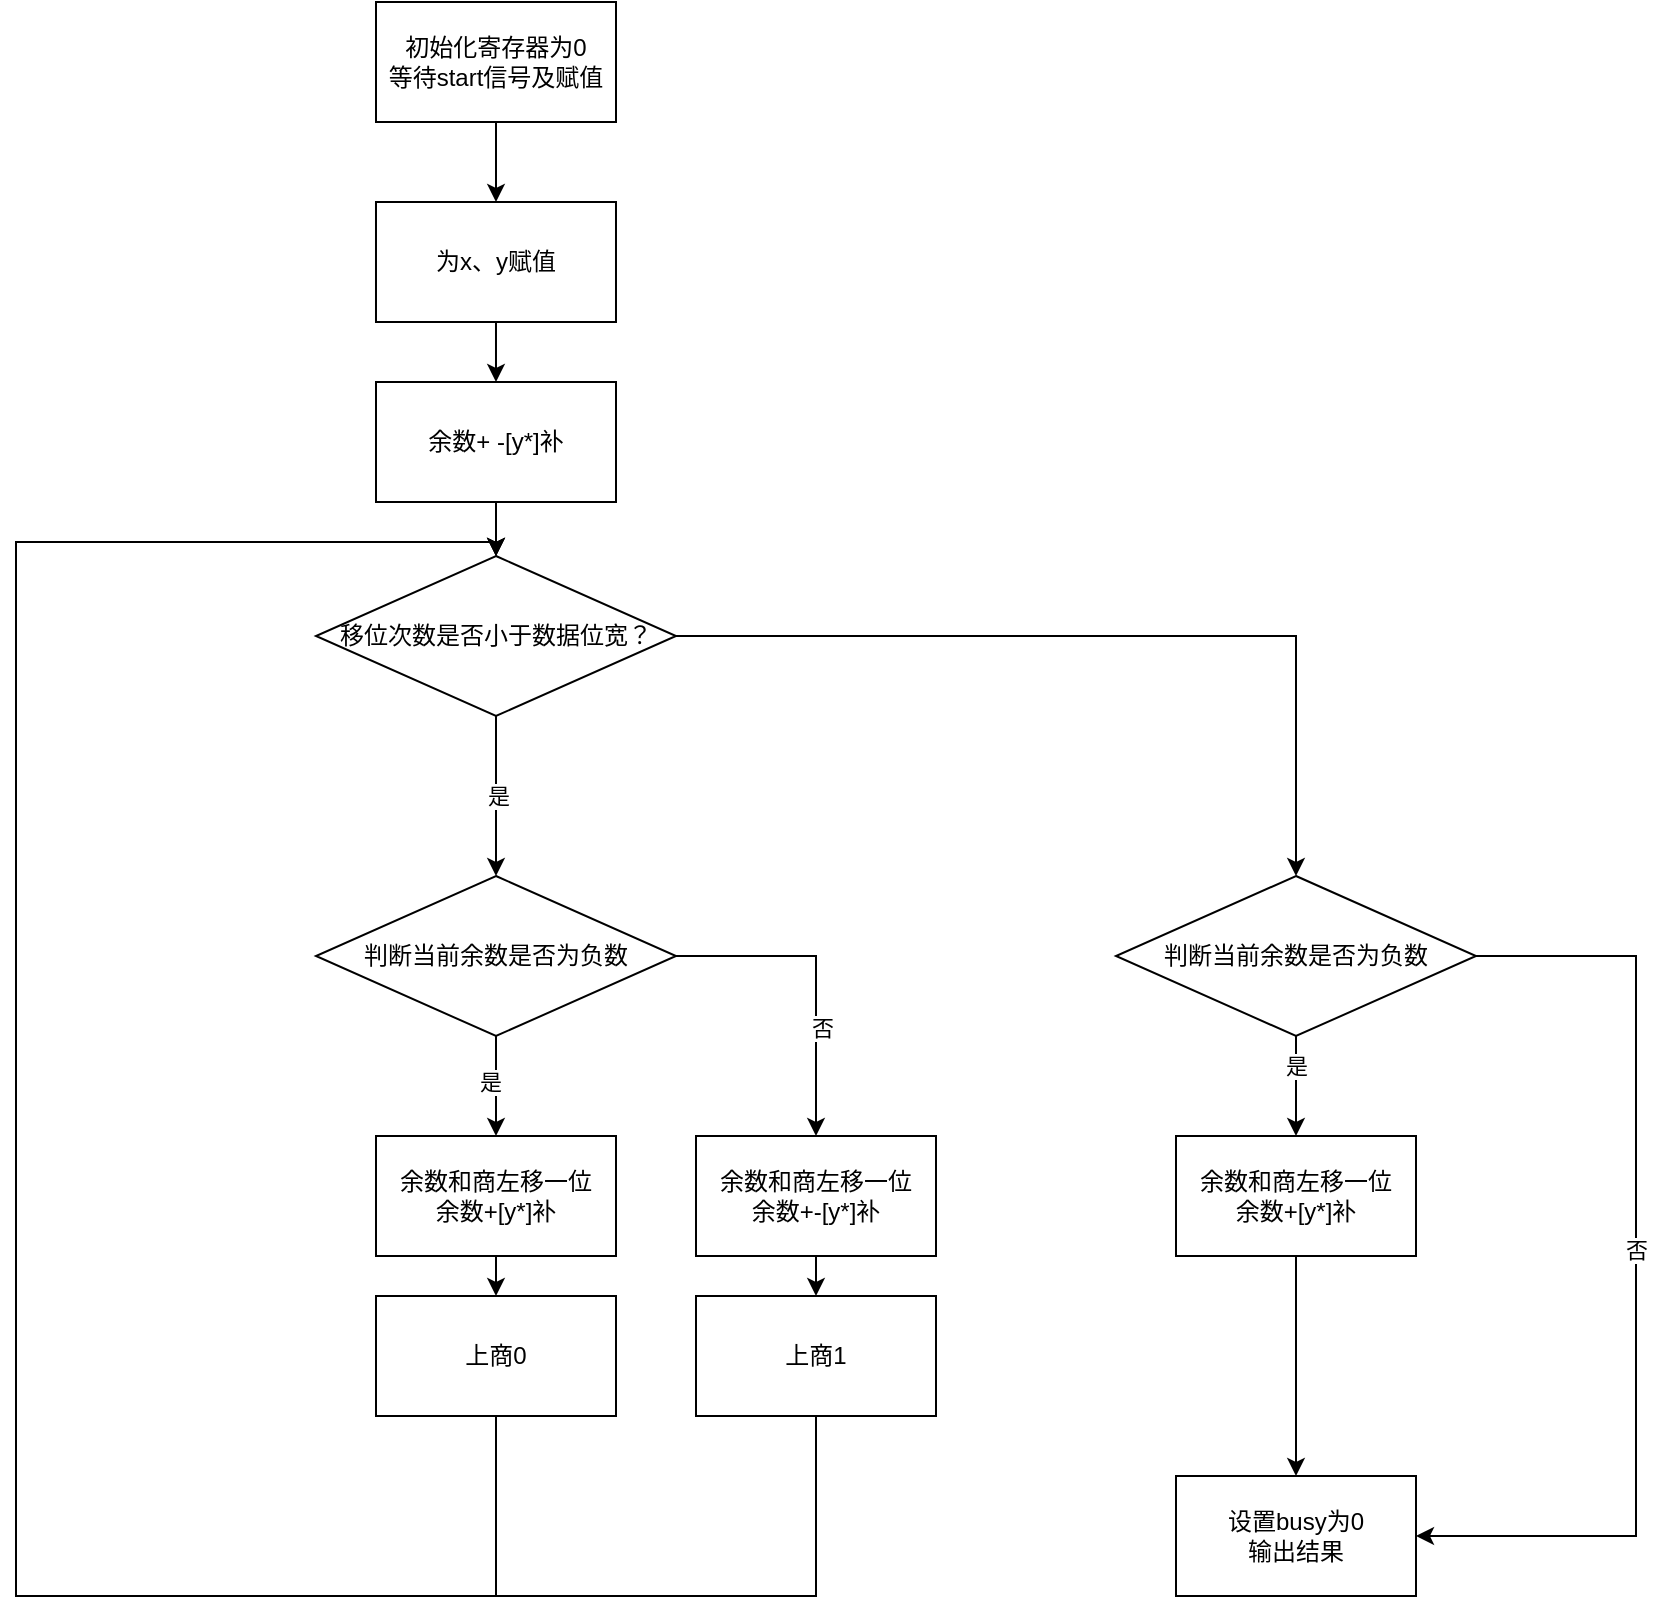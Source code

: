<mxfile version="24.4.13" type="github">
  <diagram name="第 1 页" id="ti7OxOrkR3i0LKEO_s68">
    <mxGraphModel dx="2480" dy="1414" grid="1" gridSize="10" guides="1" tooltips="1" connect="1" arrows="1" fold="1" page="1" pageScale="1" pageWidth="1169" pageHeight="827" math="0" shadow="0">
      <root>
        <mxCell id="0" />
        <mxCell id="1" parent="0" />
        <mxCell id="pqfTvtI4yhCtLm114-ir-30" style="edgeStyle=orthogonalEdgeStyle;rounded=0;orthogonalLoop=1;jettySize=auto;html=1;exitX=0.5;exitY=1;exitDx=0;exitDy=0;entryX=0.5;entryY=0;entryDx=0;entryDy=0;" edge="1" parent="1" source="pqfTvtI4yhCtLm114-ir-2" target="pqfTvtI4yhCtLm114-ir-13">
          <mxGeometry relative="1" as="geometry" />
        </mxCell>
        <mxCell id="pqfTvtI4yhCtLm114-ir-31" value="是" style="edgeLabel;html=1;align=center;verticalAlign=middle;resizable=0;points=[];" vertex="1" connectable="0" parent="pqfTvtI4yhCtLm114-ir-30">
          <mxGeometry x="-0.084" y="-3" relative="1" as="geometry">
            <mxPoint as="offset" />
          </mxGeometry>
        </mxCell>
        <mxCell id="pqfTvtI4yhCtLm114-ir-32" style="edgeStyle=orthogonalEdgeStyle;rounded=0;orthogonalLoop=1;jettySize=auto;html=1;exitX=1;exitY=0.5;exitDx=0;exitDy=0;" edge="1" parent="1" source="pqfTvtI4yhCtLm114-ir-2" target="pqfTvtI4yhCtLm114-ir-4">
          <mxGeometry relative="1" as="geometry" />
        </mxCell>
        <mxCell id="pqfTvtI4yhCtLm114-ir-33" value="否" style="edgeLabel;html=1;align=center;verticalAlign=middle;resizable=0;points=[];" vertex="1" connectable="0" parent="pqfTvtI4yhCtLm114-ir-32">
          <mxGeometry x="0.324" y="3" relative="1" as="geometry">
            <mxPoint as="offset" />
          </mxGeometry>
        </mxCell>
        <mxCell id="pqfTvtI4yhCtLm114-ir-2" value="判断当前余数是否为负数" style="rhombus;whiteSpace=wrap;html=1;rounded=0;" vertex="1" parent="1">
          <mxGeometry x="310" y="467" width="180" height="80" as="geometry" />
        </mxCell>
        <mxCell id="pqfTvtI4yhCtLm114-ir-48" style="edgeStyle=orthogonalEdgeStyle;rounded=0;orthogonalLoop=1;jettySize=auto;html=1;exitX=0.5;exitY=1;exitDx=0;exitDy=0;entryX=0.5;entryY=0;entryDx=0;entryDy=0;" edge="1" parent="1" source="pqfTvtI4yhCtLm114-ir-4" target="pqfTvtI4yhCtLm114-ir-46">
          <mxGeometry relative="1" as="geometry" />
        </mxCell>
        <mxCell id="pqfTvtI4yhCtLm114-ir-4" value="余数和商左移一位&lt;div&gt;余数+-[y*]补&lt;/div&gt;" style="whiteSpace=wrap;html=1;rounded=0;" vertex="1" parent="1">
          <mxGeometry x="500" y="597" width="120" height="60" as="geometry" />
        </mxCell>
        <mxCell id="pqfTvtI4yhCtLm114-ir-49" style="edgeStyle=orthogonalEdgeStyle;rounded=0;orthogonalLoop=1;jettySize=auto;html=1;exitX=0.5;exitY=1;exitDx=0;exitDy=0;entryX=0.5;entryY=0;entryDx=0;entryDy=0;" edge="1" parent="1" source="pqfTvtI4yhCtLm114-ir-13" target="pqfTvtI4yhCtLm114-ir-44">
          <mxGeometry relative="1" as="geometry" />
        </mxCell>
        <mxCell id="pqfTvtI4yhCtLm114-ir-13" value="余数和商左移一位&lt;div&gt;余数+[y*]补&lt;br&gt;&lt;/div&gt;" style="rounded=0;whiteSpace=wrap;html=1;" vertex="1" parent="1">
          <mxGeometry x="340" y="597" width="120" height="60" as="geometry" />
        </mxCell>
        <mxCell id="pqfTvtI4yhCtLm114-ir-50" style="edgeStyle=orthogonalEdgeStyle;rounded=0;orthogonalLoop=1;jettySize=auto;html=1;exitX=0.5;exitY=1;exitDx=0;exitDy=0;entryX=0.5;entryY=0;entryDx=0;entryDy=0;" edge="1" parent="1" source="pqfTvtI4yhCtLm114-ir-18" target="pqfTvtI4yhCtLm114-ir-2">
          <mxGeometry relative="1" as="geometry" />
        </mxCell>
        <mxCell id="pqfTvtI4yhCtLm114-ir-51" value="是" style="edgeLabel;html=1;align=center;verticalAlign=middle;resizable=0;points=[];" vertex="1" connectable="0" parent="pqfTvtI4yhCtLm114-ir-50">
          <mxGeometry y="1" relative="1" as="geometry">
            <mxPoint as="offset" />
          </mxGeometry>
        </mxCell>
        <mxCell id="pqfTvtI4yhCtLm114-ir-53" style="edgeStyle=orthogonalEdgeStyle;rounded=0;orthogonalLoop=1;jettySize=auto;html=1;exitX=1;exitY=0.5;exitDx=0;exitDy=0;" edge="1" parent="1" source="pqfTvtI4yhCtLm114-ir-18" target="pqfTvtI4yhCtLm114-ir-54">
          <mxGeometry relative="1" as="geometry">
            <mxPoint x="840" y="477" as="targetPoint" />
          </mxGeometry>
        </mxCell>
        <mxCell id="pqfTvtI4yhCtLm114-ir-18" value="移位次数是否小于数据位宽？" style="rhombus;whiteSpace=wrap;html=1;" vertex="1" parent="1">
          <mxGeometry x="310" y="307" width="180" height="80" as="geometry" />
        </mxCell>
        <mxCell id="pqfTvtI4yhCtLm114-ir-66" style="edgeStyle=orthogonalEdgeStyle;rounded=0;orthogonalLoop=1;jettySize=auto;html=1;entryX=0.5;entryY=0;entryDx=0;entryDy=0;" edge="1" parent="1" source="pqfTvtI4yhCtLm114-ir-21" target="pqfTvtI4yhCtLm114-ir-18">
          <mxGeometry relative="1" as="geometry" />
        </mxCell>
        <mxCell id="pqfTvtI4yhCtLm114-ir-21" value="余数+ -[y*]补" style="rounded=0;whiteSpace=wrap;html=1;" vertex="1" parent="1">
          <mxGeometry x="340" y="220" width="120" height="60" as="geometry" />
        </mxCell>
        <mxCell id="pqfTvtI4yhCtLm114-ir-52" style="edgeStyle=orthogonalEdgeStyle;rounded=0;orthogonalLoop=1;jettySize=auto;html=1;exitX=0.5;exitY=1;exitDx=0;exitDy=0;entryX=0.5;entryY=0;entryDx=0;entryDy=0;" edge="1" parent="1" source="pqfTvtI4yhCtLm114-ir-44" target="pqfTvtI4yhCtLm114-ir-18">
          <mxGeometry relative="1" as="geometry">
            <mxPoint x="480" y="837" as="targetPoint" />
            <Array as="points">
              <mxPoint x="400" y="827" />
              <mxPoint x="160" y="827" />
              <mxPoint x="160" y="300" />
              <mxPoint x="400" y="300" />
            </Array>
          </mxGeometry>
        </mxCell>
        <mxCell id="pqfTvtI4yhCtLm114-ir-44" value="上商0" style="rounded=0;whiteSpace=wrap;html=1;" vertex="1" parent="1">
          <mxGeometry x="340" y="677" width="120" height="60" as="geometry" />
        </mxCell>
        <mxCell id="pqfTvtI4yhCtLm114-ir-64" style="edgeStyle=orthogonalEdgeStyle;rounded=0;orthogonalLoop=1;jettySize=auto;html=1;exitX=0.5;exitY=1;exitDx=0;exitDy=0;" edge="1" parent="1" source="pqfTvtI4yhCtLm114-ir-46" target="pqfTvtI4yhCtLm114-ir-18">
          <mxGeometry relative="1" as="geometry">
            <mxPoint x="400" y="310" as="targetPoint" />
            <Array as="points">
              <mxPoint x="560" y="827" />
              <mxPoint x="160" y="827" />
              <mxPoint x="160" y="300" />
              <mxPoint x="400" y="300" />
            </Array>
          </mxGeometry>
        </mxCell>
        <mxCell id="pqfTvtI4yhCtLm114-ir-46" value="&lt;div&gt;上商1&lt;br&gt;&lt;/div&gt;" style="rounded=0;whiteSpace=wrap;html=1;" vertex="1" parent="1">
          <mxGeometry x="500" y="677" width="120" height="60" as="geometry" />
        </mxCell>
        <mxCell id="pqfTvtI4yhCtLm114-ir-57" style="edgeStyle=orthogonalEdgeStyle;rounded=0;orthogonalLoop=1;jettySize=auto;html=1;exitX=0.5;exitY=1;exitDx=0;exitDy=0;entryX=0.5;entryY=0;entryDx=0;entryDy=0;" edge="1" parent="1" source="pqfTvtI4yhCtLm114-ir-54" target="pqfTvtI4yhCtLm114-ir-56">
          <mxGeometry relative="1" as="geometry" />
        </mxCell>
        <mxCell id="pqfTvtI4yhCtLm114-ir-58" value="是" style="edgeLabel;html=1;align=center;verticalAlign=middle;resizable=0;points=[];" vertex="1" connectable="0" parent="pqfTvtI4yhCtLm114-ir-57">
          <mxGeometry x="-0.401" relative="1" as="geometry">
            <mxPoint as="offset" />
          </mxGeometry>
        </mxCell>
        <mxCell id="pqfTvtI4yhCtLm114-ir-61" style="edgeStyle=orthogonalEdgeStyle;rounded=0;orthogonalLoop=1;jettySize=auto;html=1;entryX=1;entryY=0.5;entryDx=0;entryDy=0;" edge="1" parent="1" source="pqfTvtI4yhCtLm114-ir-54" target="pqfTvtI4yhCtLm114-ir-60">
          <mxGeometry relative="1" as="geometry">
            <Array as="points">
              <mxPoint x="970" y="507" />
              <mxPoint x="970" y="797" />
            </Array>
          </mxGeometry>
        </mxCell>
        <mxCell id="pqfTvtI4yhCtLm114-ir-62" value="否" style="edgeLabel;html=1;align=center;verticalAlign=middle;resizable=0;points=[];" vertex="1" connectable="0" parent="pqfTvtI4yhCtLm114-ir-61">
          <mxGeometry x="-0.057" relative="1" as="geometry">
            <mxPoint as="offset" />
          </mxGeometry>
        </mxCell>
        <mxCell id="pqfTvtI4yhCtLm114-ir-54" value="判断当前余数是否为负数" style="rhombus;whiteSpace=wrap;html=1;" vertex="1" parent="1">
          <mxGeometry x="710" y="467" width="180" height="80" as="geometry" />
        </mxCell>
        <mxCell id="pqfTvtI4yhCtLm114-ir-59" style="edgeStyle=orthogonalEdgeStyle;rounded=0;orthogonalLoop=1;jettySize=auto;html=1;exitX=0.5;exitY=1;exitDx=0;exitDy=0;" edge="1" parent="1" source="pqfTvtI4yhCtLm114-ir-56" target="pqfTvtI4yhCtLm114-ir-60">
          <mxGeometry relative="1" as="geometry">
            <mxPoint x="850" y="747" as="targetPoint" />
          </mxGeometry>
        </mxCell>
        <mxCell id="pqfTvtI4yhCtLm114-ir-56" value="余数和商左移一位&lt;div&gt;余数+[y*]补&lt;br&gt;&lt;/div&gt;" style="rounded=0;whiteSpace=wrap;html=1;" vertex="1" parent="1">
          <mxGeometry x="740" y="597" width="120" height="60" as="geometry" />
        </mxCell>
        <mxCell id="pqfTvtI4yhCtLm114-ir-60" value="设置busy为0&lt;div&gt;输出结果&lt;/div&gt;" style="rounded=0;whiteSpace=wrap;html=1;" vertex="1" parent="1">
          <mxGeometry x="740" y="767" width="120" height="60" as="geometry" />
        </mxCell>
        <mxCell id="pqfTvtI4yhCtLm114-ir-67" style="edgeStyle=orthogonalEdgeStyle;rounded=0;orthogonalLoop=1;jettySize=auto;html=1;exitX=0.5;exitY=1;exitDx=0;exitDy=0;" edge="1" parent="1" source="pqfTvtI4yhCtLm114-ir-65" target="pqfTvtI4yhCtLm114-ir-68">
          <mxGeometry relative="1" as="geometry">
            <mxPoint x="400.176" y="140.0" as="targetPoint" />
          </mxGeometry>
        </mxCell>
        <mxCell id="pqfTvtI4yhCtLm114-ir-65" value="初始化寄存器为0&lt;div&gt;等待start信号及赋值&lt;/div&gt;" style="rounded=0;whiteSpace=wrap;html=1;" vertex="1" parent="1">
          <mxGeometry x="340" y="30" width="120" height="60" as="geometry" />
        </mxCell>
        <mxCell id="pqfTvtI4yhCtLm114-ir-69" style="edgeStyle=orthogonalEdgeStyle;rounded=0;orthogonalLoop=1;jettySize=auto;html=1;exitX=0.5;exitY=1;exitDx=0;exitDy=0;entryX=0.5;entryY=0;entryDx=0;entryDy=0;" edge="1" parent="1" source="pqfTvtI4yhCtLm114-ir-68" target="pqfTvtI4yhCtLm114-ir-21">
          <mxGeometry relative="1" as="geometry" />
        </mxCell>
        <mxCell id="pqfTvtI4yhCtLm114-ir-68" value="为x、y赋值" style="rounded=0;whiteSpace=wrap;html=1;" vertex="1" parent="1">
          <mxGeometry x="339.996" y="130.0" width="120" height="60" as="geometry" />
        </mxCell>
      </root>
    </mxGraphModel>
  </diagram>
</mxfile>
